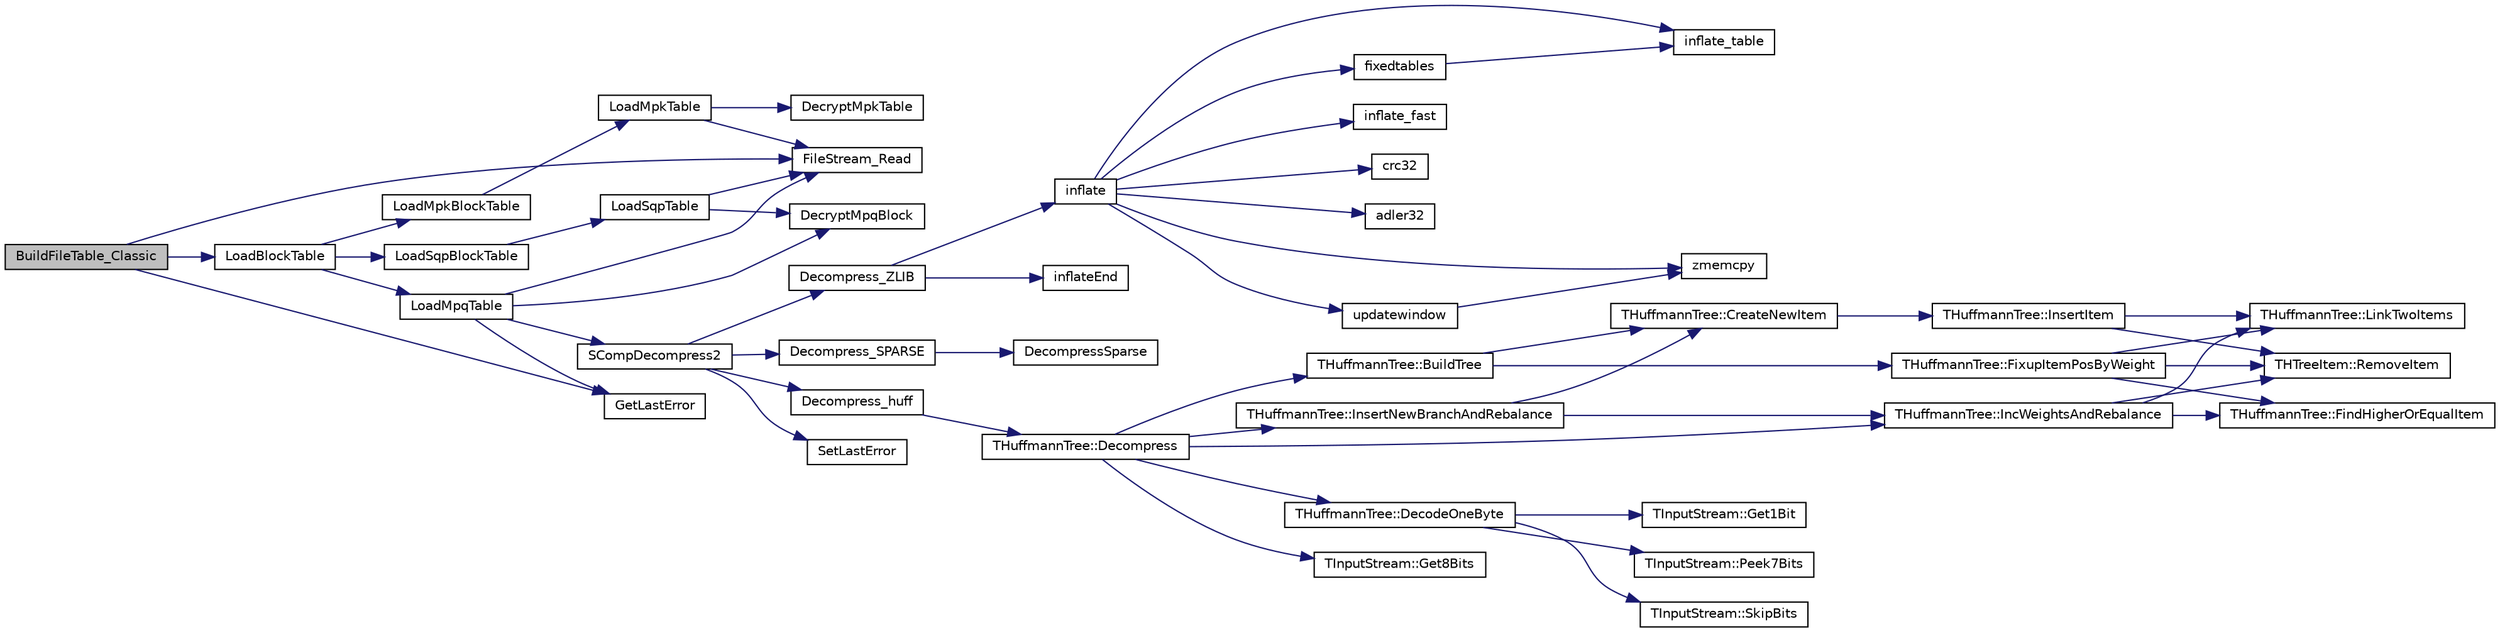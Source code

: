 digraph G
{
  edge [fontname="Helvetica",fontsize="10",labelfontname="Helvetica",labelfontsize="10"];
  node [fontname="Helvetica",fontsize="10",shape=record];
  rankdir="LR";
  Node1 [label="BuildFileTable_Classic",height=0.2,width=0.4,color="black", fillcolor="grey75", style="filled" fontcolor="black"];
  Node1 -> Node2 [color="midnightblue",fontsize="10",style="solid",fontname="Helvetica"];
  Node2 [label="LoadBlockTable",height=0.2,width=0.4,color="black", fillcolor="white", style="filled",URL="$_s_base_file_table_8cpp.html#a444c1cba23a66ab525b42af9bb92c097"];
  Node2 -> Node3 [color="midnightblue",fontsize="10",style="solid",fontname="Helvetica"];
  Node3 [label="LoadMpqTable",height=0.2,width=0.4,color="black", fillcolor="white", style="filled",URL="$_s_base_common_8cpp.html#acde8de4b5a47ec4e8e229fa47d71b232"];
  Node3 -> Node4 [color="midnightblue",fontsize="10",style="solid",fontname="Helvetica"];
  Node4 [label="FileStream_Read",height=0.2,width=0.4,color="black", fillcolor="white", style="filled",URL="$_file_stream_8cpp.html#a593f3b1416f7497c28fa5552cd1b3003"];
  Node3 -> Node5 [color="midnightblue",fontsize="10",style="solid",fontname="Helvetica"];
  Node5 [label="DecryptMpqBlock",height=0.2,width=0.4,color="black", fillcolor="white", style="filled",URL="$_s_base_common_8cpp.html#a66f0f8a3367d5feb073639de03872a7e"];
  Node3 -> Node6 [color="midnightblue",fontsize="10",style="solid",fontname="Helvetica"];
  Node6 [label="SCompDecompress2",height=0.2,width=0.4,color="black", fillcolor="white", style="filled",URL="$_s_compression_8cpp.html#ad4be5c65706a57411d71edd72bd91e06"];
  Node6 -> Node7 [color="midnightblue",fontsize="10",style="solid",fontname="Helvetica"];
  Node7 [label="Decompress_ZLIB",height=0.2,width=0.4,color="black", fillcolor="white", style="filled",URL="$_s_compression_8cpp.html#a1e94658a0bb36171f75799de2fcb2bed"];
  Node7 -> Node8 [color="midnightblue",fontsize="10",style="solid",fontname="Helvetica"];
  Node8 [label="inflate",height=0.2,width=0.4,color="black", fillcolor="white", style="filled",URL="$inflate_8c.html#a9a49cf8b6ce882dea33505b0ac84ecef"];
  Node8 -> Node9 [color="midnightblue",fontsize="10",style="solid",fontname="Helvetica"];
  Node9 [label="crc32",height=0.2,width=0.4,color="black", fillcolor="white", style="filled",URL="$zlib_2crc32_8c.html#af5a1c7b05170540ef3bb084e6cf903c4"];
  Node8 -> Node10 [color="midnightblue",fontsize="10",style="solid",fontname="Helvetica"];
  Node10 [label="adler32",height=0.2,width=0.4,color="black", fillcolor="white", style="filled",URL="$adler32_8c.html#a86607743a4b76949b24cf5cc2f01a40d"];
  Node8 -> Node11 [color="midnightblue",fontsize="10",style="solid",fontname="Helvetica"];
  Node11 [label="zmemcpy",height=0.2,width=0.4,color="black", fillcolor="white", style="filled",URL="$zutil_8c.html#aac7aa2bbd8584b96c89e311b6c3409a5"];
  Node8 -> Node12 [color="midnightblue",fontsize="10",style="solid",fontname="Helvetica"];
  Node12 [label="fixedtables",height=0.2,width=0.4,color="black", fillcolor="white", style="filled",URL="$inflate_8c.html#a4493a4d633ce7f2dd463edc3a9bce72f"];
  Node12 -> Node13 [color="midnightblue",fontsize="10",style="solid",fontname="Helvetica"];
  Node13 [label="inflate_table",height=0.2,width=0.4,color="black", fillcolor="white", style="filled",URL="$inftrees_8c.html#a773e6164ab27c6f3ea71144dfc487c7f"];
  Node8 -> Node13 [color="midnightblue",fontsize="10",style="solid",fontname="Helvetica"];
  Node8 -> Node14 [color="midnightblue",fontsize="10",style="solid",fontname="Helvetica"];
  Node14 [label="inflate_fast",height=0.2,width=0.4,color="black", fillcolor="white", style="filled",URL="$inffast_8c.html#abe57be8a6f777dc648ebcb275e57d849"];
  Node8 -> Node15 [color="midnightblue",fontsize="10",style="solid",fontname="Helvetica"];
  Node15 [label="updatewindow",height=0.2,width=0.4,color="black", fillcolor="white", style="filled",URL="$inflate_8c.html#a1d501d65182a4a5f56d3d07961f3fb02"];
  Node15 -> Node11 [color="midnightblue",fontsize="10",style="solid",fontname="Helvetica"];
  Node7 -> Node16 [color="midnightblue",fontsize="10",style="solid",fontname="Helvetica"];
  Node16 [label="inflateEnd",height=0.2,width=0.4,color="black", fillcolor="white", style="filled",URL="$inflate_8c.html#aed3136bc8afc3ef309b731b4ad724534"];
  Node6 -> Node17 [color="midnightblue",fontsize="10",style="solid",fontname="Helvetica"];
  Node17 [label="Decompress_SPARSE",height=0.2,width=0.4,color="black", fillcolor="white", style="filled",URL="$_s_compression_8cpp.html#a0ae2e64309b3cae6ee4f6fe72dae9939"];
  Node17 -> Node18 [color="midnightblue",fontsize="10",style="solid",fontname="Helvetica"];
  Node18 [label="DecompressSparse",height=0.2,width=0.4,color="black", fillcolor="white", style="filled",URL="$sparse_8cpp.html#a50cc31d1acdd8f663a27ac21a2b1bc35"];
  Node6 -> Node19 [color="midnightblue",fontsize="10",style="solid",fontname="Helvetica"];
  Node19 [label="Decompress_huff",height=0.2,width=0.4,color="black", fillcolor="white", style="filled",URL="$_s_compression_8cpp.html#af6ddfa41c2bcdabfb985348a84dff2df"];
  Node19 -> Node20 [color="midnightblue",fontsize="10",style="solid",fontname="Helvetica"];
  Node20 [label="THuffmannTree::Decompress",height=0.2,width=0.4,color="black", fillcolor="white", style="filled",URL="$class_t_huffmann_tree.html#a5fae7bcc8bb1852bf8036ae0e78e3a09"];
  Node20 -> Node21 [color="midnightblue",fontsize="10",style="solid",fontname="Helvetica"];
  Node21 [label="TInputStream::Get8Bits",height=0.2,width=0.4,color="black", fillcolor="white", style="filled",URL="$class_t_input_stream.html#aa678734689a4a4cffd993b84352ec4ce"];
  Node20 -> Node22 [color="midnightblue",fontsize="10",style="solid",fontname="Helvetica"];
  Node22 [label="THuffmannTree::BuildTree",height=0.2,width=0.4,color="black", fillcolor="white", style="filled",URL="$class_t_huffmann_tree.html#a353d6143d3b08755c6b22936540298d5"];
  Node22 -> Node23 [color="midnightblue",fontsize="10",style="solid",fontname="Helvetica"];
  Node23 [label="THuffmannTree::CreateNewItem",height=0.2,width=0.4,color="black", fillcolor="white", style="filled",URL="$class_t_huffmann_tree.html#a90a46fd9ecc3cd85cf8a6a64042b9d8a"];
  Node23 -> Node24 [color="midnightblue",fontsize="10",style="solid",fontname="Helvetica"];
  Node24 [label="THuffmannTree::InsertItem",height=0.2,width=0.4,color="black", fillcolor="white", style="filled",URL="$class_t_huffmann_tree.html#a3194a608aa7d3381ce3b157d9d328261"];
  Node24 -> Node25 [color="midnightblue",fontsize="10",style="solid",fontname="Helvetica"];
  Node25 [label="THTreeItem::RemoveItem",height=0.2,width=0.4,color="black", fillcolor="white", style="filled",URL="$struct_t_h_tree_item.html#a0fde258496612e0525b63c44fa2c783d"];
  Node24 -> Node26 [color="midnightblue",fontsize="10",style="solid",fontname="Helvetica"];
  Node26 [label="THuffmannTree::LinkTwoItems",height=0.2,width=0.4,color="black", fillcolor="white", style="filled",URL="$class_t_huffmann_tree.html#ae88f3c29824b69051cda8f3f449d18a6"];
  Node22 -> Node27 [color="midnightblue",fontsize="10",style="solid",fontname="Helvetica"];
  Node27 [label="THuffmannTree::FixupItemPosByWeight",height=0.2,width=0.4,color="black", fillcolor="white", style="filled",URL="$class_t_huffmann_tree.html#ac837ce58c1c6fa305bc94a5fad4a4a10"];
  Node27 -> Node28 [color="midnightblue",fontsize="10",style="solid",fontname="Helvetica"];
  Node28 [label="THuffmannTree::FindHigherOrEqualItem",height=0.2,width=0.4,color="black", fillcolor="white", style="filled",URL="$class_t_huffmann_tree.html#a2f4f4169017174bdb5003d888addc0d3"];
  Node27 -> Node25 [color="midnightblue",fontsize="10",style="solid",fontname="Helvetica"];
  Node27 -> Node26 [color="midnightblue",fontsize="10",style="solid",fontname="Helvetica"];
  Node20 -> Node29 [color="midnightblue",fontsize="10",style="solid",fontname="Helvetica"];
  Node29 [label="THuffmannTree::DecodeOneByte",height=0.2,width=0.4,color="black", fillcolor="white", style="filled",URL="$class_t_huffmann_tree.html#aeacbf46b8d0c2dd39c5525f231541d0c"];
  Node29 -> Node30 [color="midnightblue",fontsize="10",style="solid",fontname="Helvetica"];
  Node30 [label="TInputStream::Peek7Bits",height=0.2,width=0.4,color="black", fillcolor="white", style="filled",URL="$class_t_input_stream.html#a1668b748bb295528d1cf0620f63f0040"];
  Node29 -> Node31 [color="midnightblue",fontsize="10",style="solid",fontname="Helvetica"];
  Node31 [label="TInputStream::SkipBits",height=0.2,width=0.4,color="black", fillcolor="white", style="filled",URL="$class_t_input_stream.html#aef988b3048bf20c2ed44c25b08308949"];
  Node29 -> Node32 [color="midnightblue",fontsize="10",style="solid",fontname="Helvetica"];
  Node32 [label="TInputStream::Get1Bit",height=0.2,width=0.4,color="black", fillcolor="white", style="filled",URL="$class_t_input_stream.html#a563086eed1afe02db30a94e55790ed61"];
  Node20 -> Node33 [color="midnightblue",fontsize="10",style="solid",fontname="Helvetica"];
  Node33 [label="THuffmannTree::InsertNewBranchAndRebalance",height=0.2,width=0.4,color="black", fillcolor="white", style="filled",URL="$class_t_huffmann_tree.html#aa2d1ed63bb3b90c1f31bd34850ee0f5c"];
  Node33 -> Node23 [color="midnightblue",fontsize="10",style="solid",fontname="Helvetica"];
  Node33 -> Node34 [color="midnightblue",fontsize="10",style="solid",fontname="Helvetica"];
  Node34 [label="THuffmannTree::IncWeightsAndRebalance",height=0.2,width=0.4,color="black", fillcolor="white", style="filled",URL="$class_t_huffmann_tree.html#a9bea307d3f4d3049bcedf37f508197c6"];
  Node34 -> Node28 [color="midnightblue",fontsize="10",style="solid",fontname="Helvetica"];
  Node34 -> Node25 [color="midnightblue",fontsize="10",style="solid",fontname="Helvetica"];
  Node34 -> Node26 [color="midnightblue",fontsize="10",style="solid",fontname="Helvetica"];
  Node20 -> Node34 [color="midnightblue",fontsize="10",style="solid",fontname="Helvetica"];
  Node6 -> Node35 [color="midnightblue",fontsize="10",style="solid",fontname="Helvetica"];
  Node35 [label="SetLastError",height=0.2,width=0.4,color="black", fillcolor="white", style="filled",URL="$_file_stream_8cpp.html#ae12246cf2f9f9aa8e3a6367bd9fa2aed"];
  Node3 -> Node36 [color="midnightblue",fontsize="10",style="solid",fontname="Helvetica"];
  Node36 [label="GetLastError",height=0.2,width=0.4,color="black", fillcolor="white", style="filled",URL="$_file_stream_8cpp.html#a10b9a284527af83a44533867b0aff0fc"];
  Node2 -> Node37 [color="midnightblue",fontsize="10",style="solid",fontname="Helvetica"];
  Node37 [label="LoadSqpBlockTable",height=0.2,width=0.4,color="black", fillcolor="white", style="filled",URL="$_s_base_sub_types_8cpp.html#a7bef07138485230b2573bffbae4b3818"];
  Node37 -> Node38 [color="midnightblue",fontsize="10",style="solid",fontname="Helvetica"];
  Node38 [label="LoadSqpTable",height=0.2,width=0.4,color="black", fillcolor="white", style="filled",URL="$_s_base_sub_types_8cpp.html#a39efc27f730dd52ff6f5fc9b559ed731"];
  Node38 -> Node4 [color="midnightblue",fontsize="10",style="solid",fontname="Helvetica"];
  Node38 -> Node5 [color="midnightblue",fontsize="10",style="solid",fontname="Helvetica"];
  Node2 -> Node39 [color="midnightblue",fontsize="10",style="solid",fontname="Helvetica"];
  Node39 [label="LoadMpkBlockTable",height=0.2,width=0.4,color="black", fillcolor="white", style="filled",URL="$_s_base_sub_types_8cpp.html#a91db777f32d2227ed592bd6ab587fe55"];
  Node39 -> Node40 [color="midnightblue",fontsize="10",style="solid",fontname="Helvetica"];
  Node40 [label="LoadMpkTable",height=0.2,width=0.4,color="black", fillcolor="white", style="filled",URL="$_s_base_sub_types_8cpp.html#ac08dc3cafe90437856f4737ba2cc6b98"];
  Node40 -> Node4 [color="midnightblue",fontsize="10",style="solid",fontname="Helvetica"];
  Node40 -> Node41 [color="midnightblue",fontsize="10",style="solid",fontname="Helvetica"];
  Node41 [label="DecryptMpkTable",height=0.2,width=0.4,color="black", fillcolor="white", style="filled",URL="$_s_base_sub_types_8cpp.html#a1fa04b7884d38fcc61b7f1462b882afb"];
  Node1 -> Node4 [color="midnightblue",fontsize="10",style="solid",fontname="Helvetica"];
  Node1 -> Node36 [color="midnightblue",fontsize="10",style="solid",fontname="Helvetica"];
}
